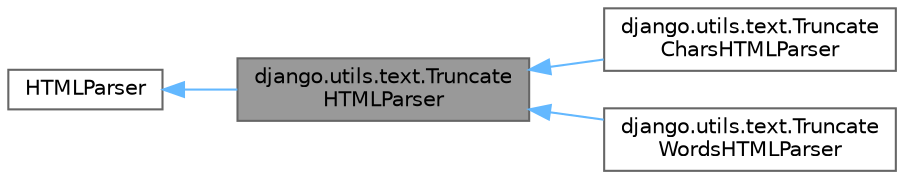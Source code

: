 digraph "django.utils.text.TruncateHTMLParser"
{
 // LATEX_PDF_SIZE
  bgcolor="transparent";
  edge [fontname=Helvetica,fontsize=10,labelfontname=Helvetica,labelfontsize=10];
  node [fontname=Helvetica,fontsize=10,shape=box,height=0.2,width=0.4];
  rankdir="LR";
  Node1 [id="Node000001",label="django.utils.text.Truncate\lHTMLParser",height=0.2,width=0.4,color="gray40", fillcolor="grey60", style="filled", fontcolor="black",tooltip=" "];
  Node2 -> Node1 [id="edge4_Node000001_Node000002",dir="back",color="steelblue1",style="solid",tooltip=" "];
  Node2 [id="Node000002",label="HTMLParser",height=0.2,width=0.4,color="gray40", fillcolor="white", style="filled",tooltip=" "];
  Node1 -> Node3 [id="edge5_Node000001_Node000003",dir="back",color="steelblue1",style="solid",tooltip=" "];
  Node3 [id="Node000003",label="django.utils.text.Truncate\lCharsHTMLParser",height=0.2,width=0.4,color="gray40", fillcolor="white", style="filled",URL="$classdjango_1_1utils_1_1text_1_1TruncateCharsHTMLParser.html",tooltip=" "];
  Node1 -> Node4 [id="edge6_Node000001_Node000004",dir="back",color="steelblue1",style="solid",tooltip=" "];
  Node4 [id="Node000004",label="django.utils.text.Truncate\lWordsHTMLParser",height=0.2,width=0.4,color="gray40", fillcolor="white", style="filled",URL="$classdjango_1_1utils_1_1text_1_1TruncateWordsHTMLParser.html",tooltip=" "];
}

